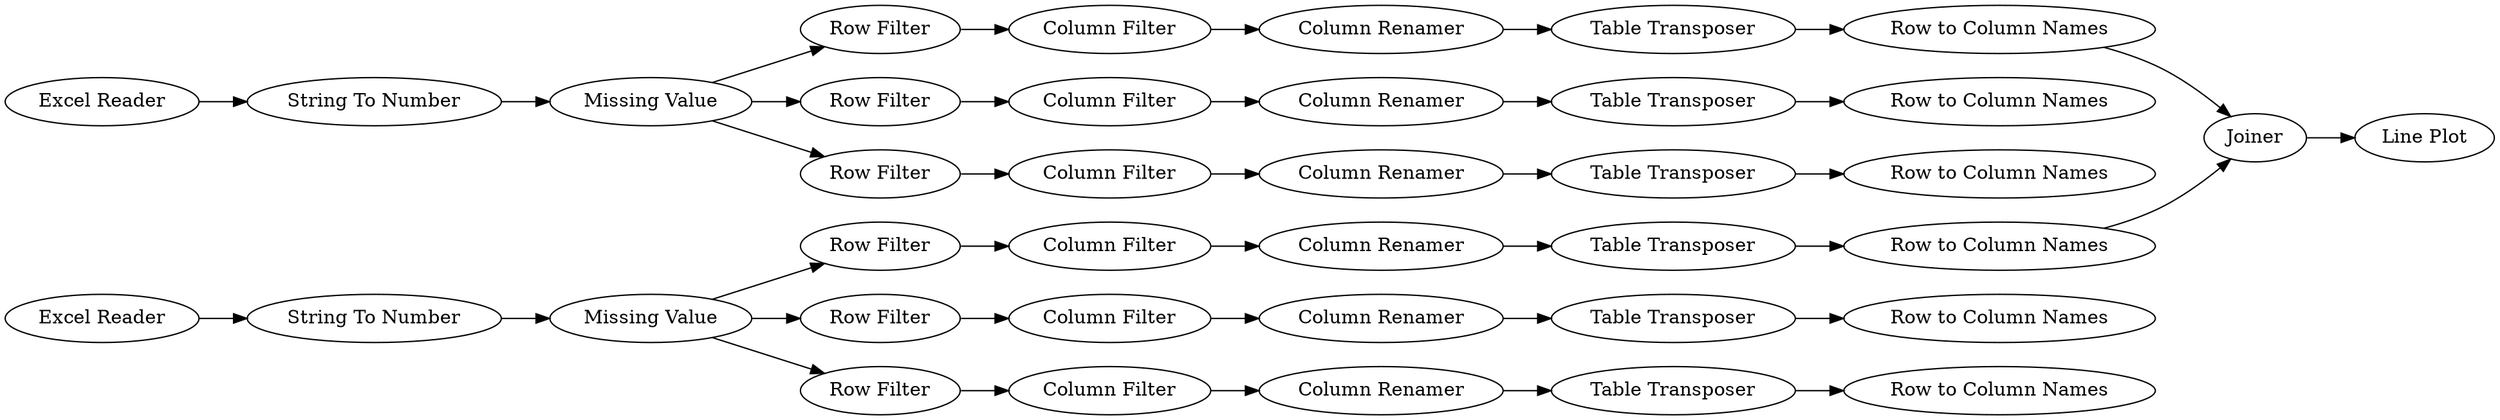 digraph {
	7 [label="Excel Reader"]
	8 [label="String To Number"]
	9 [label="Missing Value"]
	10 [label="Row Filter"]
	11 [label="Row Filter"]
	12 [label="Row Filter"]
	17 [label="Column Filter"]
	18 [label="Column Renamer"]
	19 [label="Table Transposer"]
	20 [label="Row to Column Names"]
	21 [label="Column Filter"]
	22 [label="Column Renamer"]
	23 [label="Table Transposer"]
	24 [label="Row to Column Names"]
	27 [label="Excel Reader"]
	28 [label="String To Number"]
	29 [label="Missing Value"]
	30 [label="Row Filter"]
	31 [label="Row Filter"]
	32 [label="Row Filter"]
	33 [label="Column Filter"]
	34 [label="Column Filter"]
	35 [label="Column Renamer"]
	36 [label="Column Renamer"]
	37 [label="Table Transposer"]
	38 [label="Row to Column Names"]
	39 [label="Table Transposer"]
	40 [label="Row to Column Names"]
	46 [label="Column Filter"]
	47 [label="Table Transposer"]
	48 [label="Column Renamer"]
	49 [label="Row to Column Names"]
	50 [label="Row to Column Names"]
	51 [label="Table Transposer"]
	52 [label="Column Filter"]
	53 [label="Column Renamer"]
	54 [label=Joiner]
	55 [label="Line Plot"]
	7 -> 8
	8 -> 9
	9 -> 10
	9 -> 11
	9 -> 12
	10 -> 17
	11 -> 46
	12 -> 21
	17 -> 18
	18 -> 19
	19 -> 20
	20 -> 54
	21 -> 22
	22 -> 23
	23 -> 24
	27 -> 28
	28 -> 29
	29 -> 31
	29 -> 30
	29 -> 32
	30 -> 52
	31 -> 33
	32 -> 34
	33 -> 35
	34 -> 36
	35 -> 37
	36 -> 39
	37 -> 38
	39 -> 40
	46 -> 48
	47 -> 49
	48 -> 47
	50 -> 54
	51 -> 50
	52 -> 53
	53 -> 51
	54 -> 55
	rankdir=LR
}
